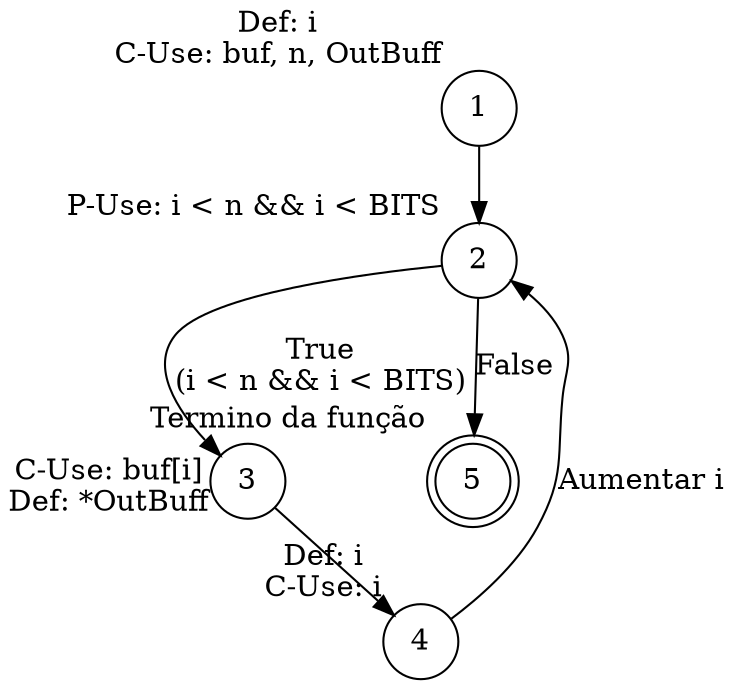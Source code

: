 digraph writebytes {
    rankdir=TB;
    node [shape=circle];
    
    1 [label="1", xlabel="Def: i\nC-Use: buf, n, OutBuff"];
    2 [label="2", xlabel="P-Use: i < n && i < BITS"];
    3 [label="3", xlabel="C-Use: buf[i]\nDef: *OutBuff"];
    4 [label="4", xlabel="Def: i\nC-Use: i"];
    5 [label="5", shape=doublecircle, xlabel="Termino da função"];
    
    1 -> 2;
    2 -> 3 [label="True\n(i < n && i < BITS)"];
    3 -> 4;
    4 -> 2 [label="Aumentar i"];
    2 -> 5 [label="False"];
}